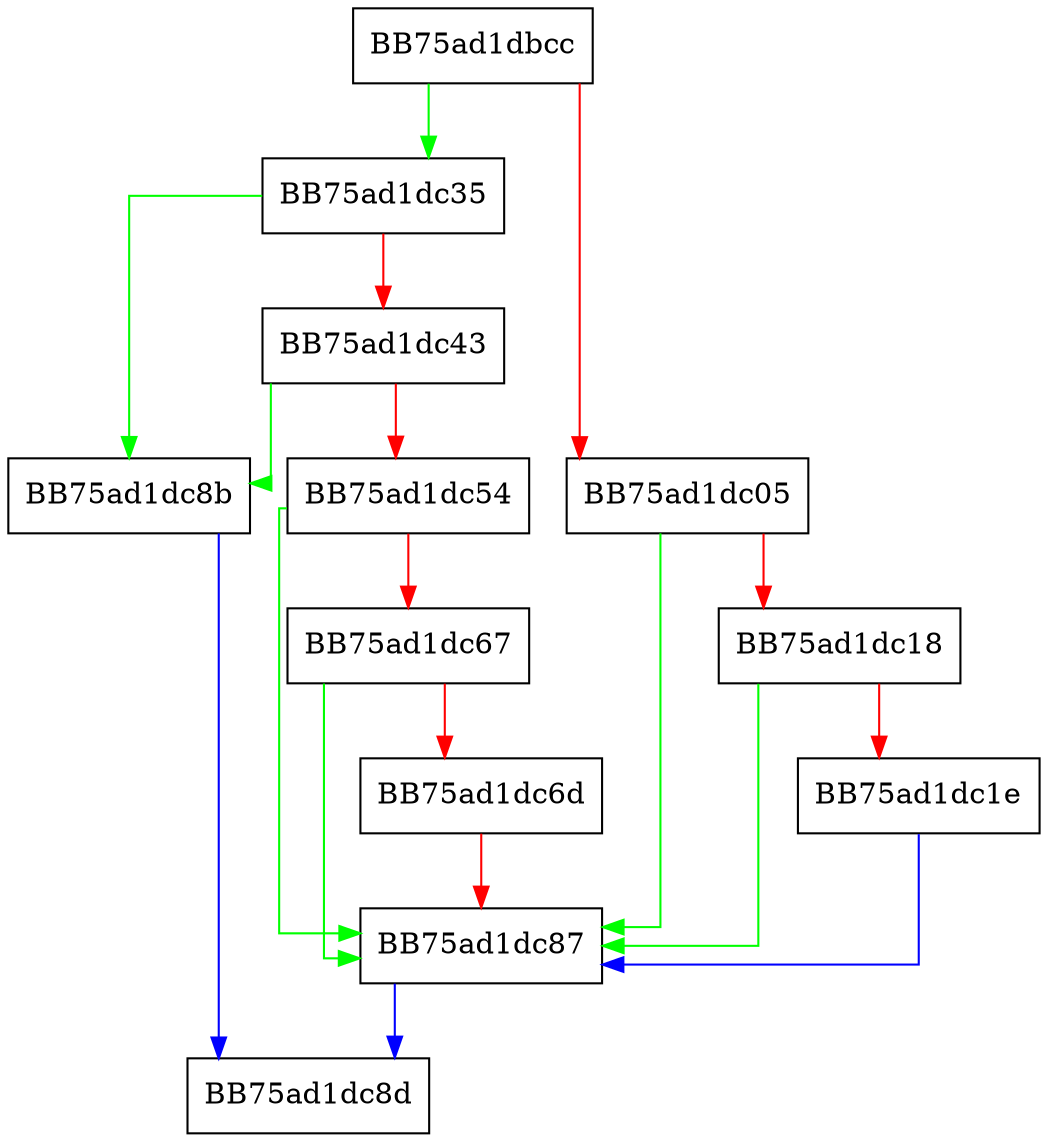 digraph resizeImage {
  node [shape="box"];
  graph [splines=ortho];
  BB75ad1dbcc -> BB75ad1dc35 [color="green"];
  BB75ad1dbcc -> BB75ad1dc05 [color="red"];
  BB75ad1dc05 -> BB75ad1dc87 [color="green"];
  BB75ad1dc05 -> BB75ad1dc18 [color="red"];
  BB75ad1dc18 -> BB75ad1dc87 [color="green"];
  BB75ad1dc18 -> BB75ad1dc1e [color="red"];
  BB75ad1dc1e -> BB75ad1dc87 [color="blue"];
  BB75ad1dc35 -> BB75ad1dc8b [color="green"];
  BB75ad1dc35 -> BB75ad1dc43 [color="red"];
  BB75ad1dc43 -> BB75ad1dc8b [color="green"];
  BB75ad1dc43 -> BB75ad1dc54 [color="red"];
  BB75ad1dc54 -> BB75ad1dc87 [color="green"];
  BB75ad1dc54 -> BB75ad1dc67 [color="red"];
  BB75ad1dc67 -> BB75ad1dc87 [color="green"];
  BB75ad1dc67 -> BB75ad1dc6d [color="red"];
  BB75ad1dc6d -> BB75ad1dc87 [color="red"];
  BB75ad1dc87 -> BB75ad1dc8d [color="blue"];
  BB75ad1dc8b -> BB75ad1dc8d [color="blue"];
}